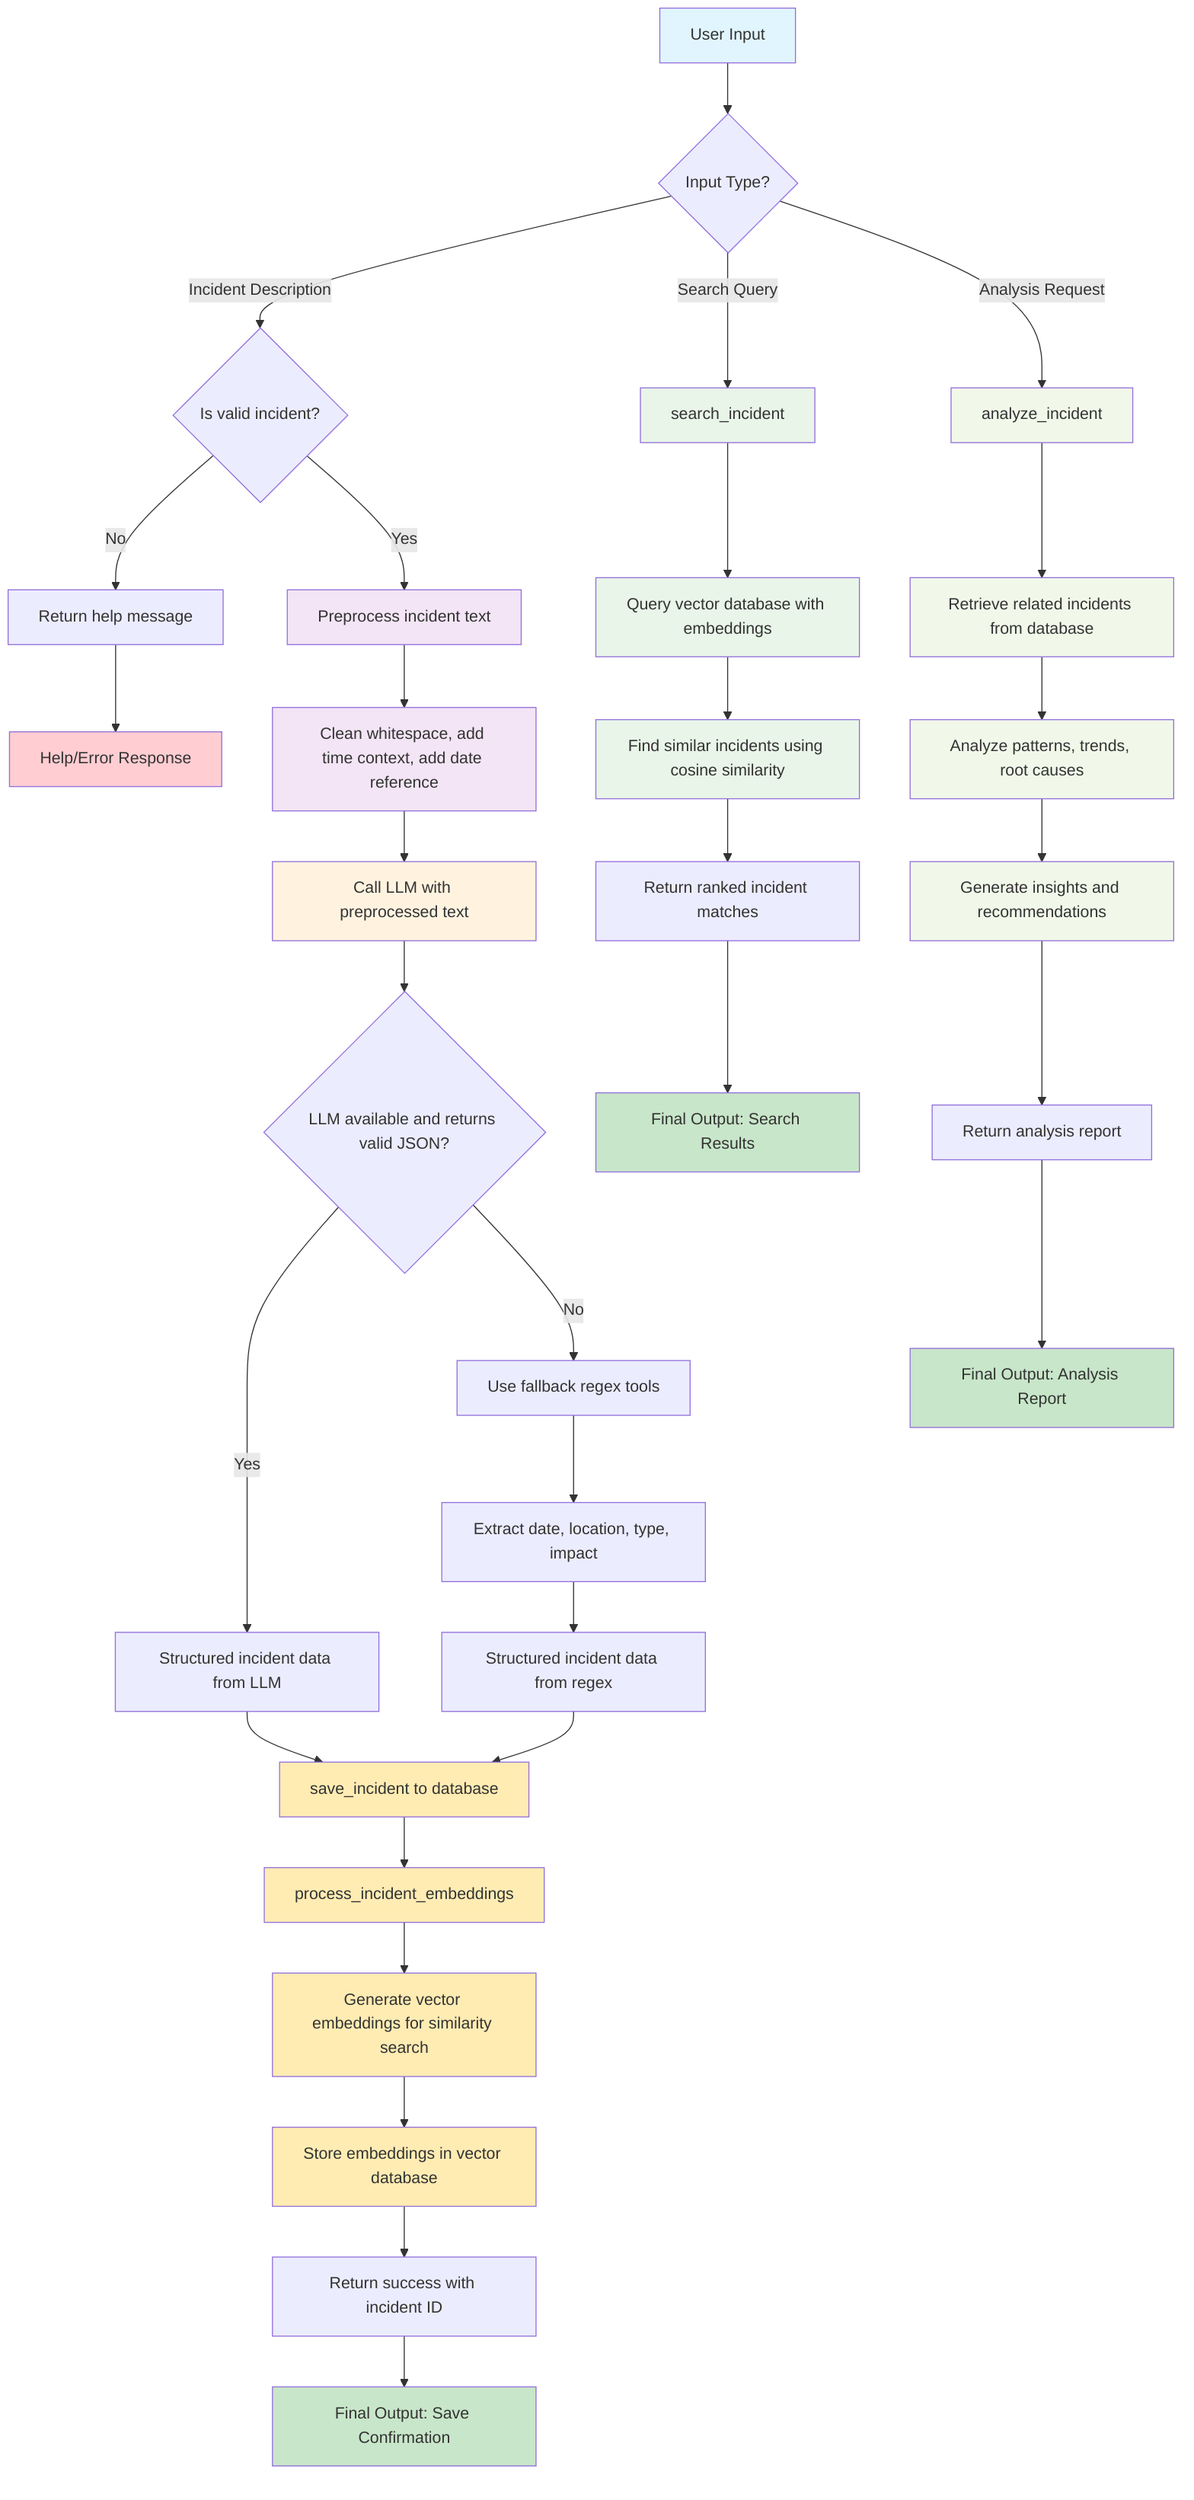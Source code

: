 flowchart TD
    A[User Input] --> B{Input Type?}
    
    B -->|Incident Description| C{Is valid incident?}
    B -->|Search Query| D[search_incident]
    B -->|Analysis Request| E[analyze_incident]
    
    C -->|No| F[Return help message]
    C -->|Yes| G[Preprocess incident text]
    
    G --> H[Clean whitespace, add time context, add date reference]
    H --> I[Call LLM with preprocessed text]
    
    I --> J{LLM available and returns valid JSON?}
    
    J -->|Yes| K[Structured incident data from LLM]
    J -->|No| L[Use fallback regex tools]
    
    L --> M[Extract date, location, type, impact]
    M --> N[Structured incident data from regex]
    
    K --> O[save_incident to database]
    N --> O
    
    O --> P[process_incident_embeddings]
    P --> Q[Generate vector embeddings for similarity search]
    Q --> R[Store embeddings in vector database]
    
    R --> S[Return success with incident ID]
    
    D --> T[Query vector database with embeddings]
    T --> U[Find similar incidents using cosine similarity]
    U --> V[Return ranked incident matches]
    
    E --> W[Retrieve related incidents from database]
    W --> X[Analyze patterns, trends, root causes]
    X --> Y[Generate insights and recommendations]
    Y --> Z[Return analysis report]
    
    S --> AA[Final Output: Save Confirmation]
    V --> BB[Final Output: Search Results]
    Z --> CC[Final Output: Analysis Report]
    F --> DD[Help/Error Response]
    
    style A fill:#e1f5fe
    style G fill:#f3e5f5
    style H fill:#f3e5f5
    style I fill:#fff3e0
    style O fill:#ffecb3
    style P fill:#ffecb3
    style Q fill:#ffecb3
    style R fill:#ffecb3
    style D fill:#e8f5e8
    style T fill:#e8f5e8
    style U fill:#e8f5e8
    style E fill:#f1f8e9
    style W fill:#f1f8e9
    style X fill:#f1f8e9
    style Y fill:#f1f8e9
    style AA fill:#c8e6c9
    style BB fill:#c8e6c9
    style CC fill:#c8e6c9
    style DD fill:#ffcdd2